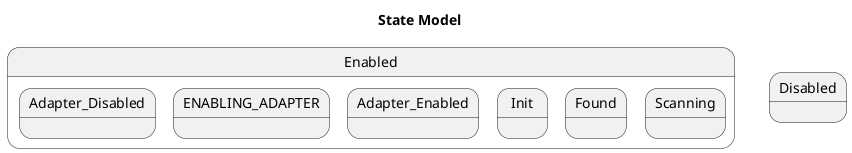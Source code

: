 @startuml

title State Model
state Enabled {
    state Adapter_Disabled
    state ENABLING_ADAPTER
    state Adapter_Enabled
    state Init
    state Found
    state Scanning
}
state Disabled {
}
@enduml

